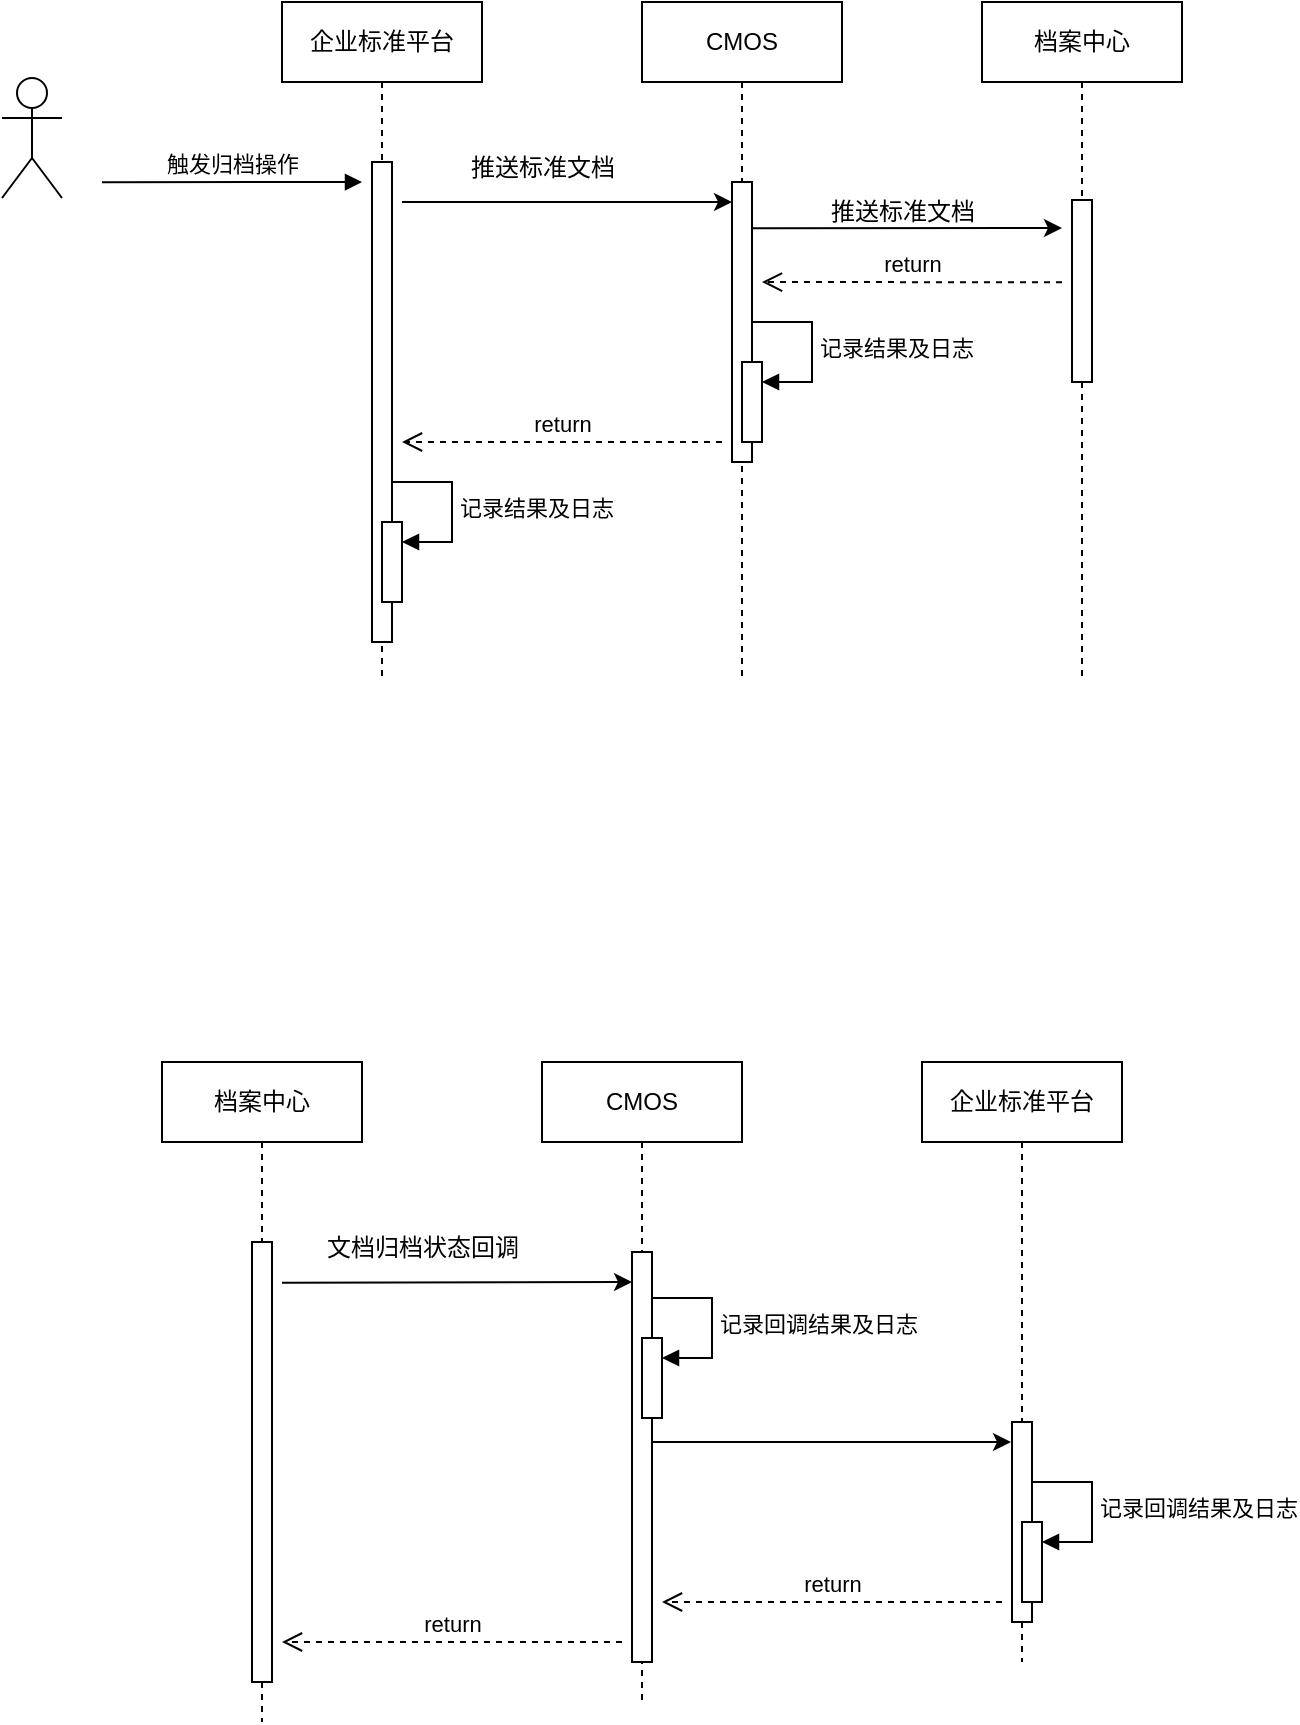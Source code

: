 <mxfile version="21.5.2" type="github">
  <diagram name="第 1 页" id="8ScQNb7gZ2gquOzPe0cO">
    <mxGraphModel dx="875" dy="478" grid="1" gridSize="10" guides="1" tooltips="1" connect="1" arrows="1" fold="1" page="1" pageScale="1" pageWidth="827" pageHeight="1169" math="0" shadow="0">
      <root>
        <mxCell id="0" />
        <mxCell id="1" parent="0" />
        <mxCell id="cy3HM_SIk4BT7eW4TDNs-2" value="企业标准平台" style="shape=umlLifeline;perimeter=lifelinePerimeter;whiteSpace=wrap;html=1;container=1;dropTarget=0;collapsible=0;recursiveResize=0;outlineConnect=0;portConstraint=eastwest;newEdgeStyle={&quot;edgeStyle&quot;:&quot;elbowEdgeStyle&quot;,&quot;elbow&quot;:&quot;vertical&quot;,&quot;curved&quot;:0,&quot;rounded&quot;:0};" vertex="1" parent="1">
          <mxGeometry x="200" y="170" width="100" height="340" as="geometry" />
        </mxCell>
        <mxCell id="cy3HM_SIk4BT7eW4TDNs-6" value="" style="html=1;points=[];perimeter=orthogonalPerimeter;outlineConnect=0;targetShapes=umlLifeline;portConstraint=eastwest;newEdgeStyle={&quot;edgeStyle&quot;:&quot;elbowEdgeStyle&quot;,&quot;elbow&quot;:&quot;vertical&quot;,&quot;curved&quot;:0,&quot;rounded&quot;:0};" vertex="1" parent="cy3HM_SIk4BT7eW4TDNs-2">
          <mxGeometry x="45" y="80" width="10" height="240" as="geometry" />
        </mxCell>
        <mxCell id="cy3HM_SIk4BT7eW4TDNs-26" value="" style="html=1;points=[];perimeter=orthogonalPerimeter;outlineConnect=0;targetShapes=umlLifeline;portConstraint=eastwest;newEdgeStyle={&quot;edgeStyle&quot;:&quot;elbowEdgeStyle&quot;,&quot;elbow&quot;:&quot;vertical&quot;,&quot;curved&quot;:0,&quot;rounded&quot;:0};" vertex="1" parent="cy3HM_SIk4BT7eW4TDNs-2">
          <mxGeometry x="50" y="260" width="10" height="40" as="geometry" />
        </mxCell>
        <mxCell id="cy3HM_SIk4BT7eW4TDNs-27" value="记录结果及日志" style="html=1;align=left;spacingLeft=2;endArrow=block;rounded=0;edgeStyle=orthogonalEdgeStyle;curved=0;rounded=0;" edge="1" target="cy3HM_SIk4BT7eW4TDNs-26" parent="cy3HM_SIk4BT7eW4TDNs-2">
          <mxGeometry relative="1" as="geometry">
            <mxPoint x="55" y="240" as="sourcePoint" />
            <Array as="points">
              <mxPoint x="85" y="270" />
            </Array>
            <mxPoint as="offset" />
          </mxGeometry>
        </mxCell>
        <mxCell id="cy3HM_SIk4BT7eW4TDNs-3" value="" style="shape=umlActor;verticalLabelPosition=bottom;verticalAlign=top;html=1;" vertex="1" parent="1">
          <mxGeometry x="60" y="208" width="30" height="60" as="geometry" />
        </mxCell>
        <mxCell id="cy3HM_SIk4BT7eW4TDNs-4" value="CMOS" style="shape=umlLifeline;perimeter=lifelinePerimeter;whiteSpace=wrap;html=1;container=1;dropTarget=0;collapsible=0;recursiveResize=0;outlineConnect=0;portConstraint=eastwest;newEdgeStyle={&quot;edgeStyle&quot;:&quot;elbowEdgeStyle&quot;,&quot;elbow&quot;:&quot;vertical&quot;,&quot;curved&quot;:0,&quot;rounded&quot;:0};" vertex="1" parent="1">
          <mxGeometry x="380" y="170" width="100" height="340" as="geometry" />
        </mxCell>
        <mxCell id="cy3HM_SIk4BT7eW4TDNs-7" value="" style="html=1;points=[];perimeter=orthogonalPerimeter;outlineConnect=0;targetShapes=umlLifeline;portConstraint=eastwest;newEdgeStyle={&quot;edgeStyle&quot;:&quot;elbowEdgeStyle&quot;,&quot;elbow&quot;:&quot;vertical&quot;,&quot;curved&quot;:0,&quot;rounded&quot;:0};" vertex="1" parent="cy3HM_SIk4BT7eW4TDNs-4">
          <mxGeometry x="45" y="90" width="10" height="140" as="geometry" />
        </mxCell>
        <mxCell id="cy3HM_SIk4BT7eW4TDNs-23" value="" style="html=1;points=[];perimeter=orthogonalPerimeter;outlineConnect=0;targetShapes=umlLifeline;portConstraint=eastwest;newEdgeStyle={&quot;edgeStyle&quot;:&quot;elbowEdgeStyle&quot;,&quot;elbow&quot;:&quot;vertical&quot;,&quot;curved&quot;:0,&quot;rounded&quot;:0};" vertex="1" parent="cy3HM_SIk4BT7eW4TDNs-4">
          <mxGeometry x="50" y="180" width="10" height="40" as="geometry" />
        </mxCell>
        <mxCell id="cy3HM_SIk4BT7eW4TDNs-24" value="记录结果及日志" style="html=1;align=left;spacingLeft=2;endArrow=block;rounded=0;edgeStyle=orthogonalEdgeStyle;curved=0;rounded=0;" edge="1" target="cy3HM_SIk4BT7eW4TDNs-23" parent="cy3HM_SIk4BT7eW4TDNs-4">
          <mxGeometry relative="1" as="geometry">
            <mxPoint x="55" y="160" as="sourcePoint" />
            <Array as="points">
              <mxPoint x="85" y="190" />
            </Array>
            <mxPoint as="offset" />
          </mxGeometry>
        </mxCell>
        <mxCell id="cy3HM_SIk4BT7eW4TDNs-5" value="档案中心" style="shape=umlLifeline;perimeter=lifelinePerimeter;whiteSpace=wrap;html=1;container=1;dropTarget=0;collapsible=0;recursiveResize=0;outlineConnect=0;portConstraint=eastwest;newEdgeStyle={&quot;edgeStyle&quot;:&quot;elbowEdgeStyle&quot;,&quot;elbow&quot;:&quot;vertical&quot;,&quot;curved&quot;:0,&quot;rounded&quot;:0};" vertex="1" parent="1">
          <mxGeometry x="550" y="170" width="100" height="340" as="geometry" />
        </mxCell>
        <mxCell id="cy3HM_SIk4BT7eW4TDNs-10" value="" style="html=1;points=[];perimeter=orthogonalPerimeter;outlineConnect=0;targetShapes=umlLifeline;portConstraint=eastwest;newEdgeStyle={&quot;edgeStyle&quot;:&quot;elbowEdgeStyle&quot;,&quot;elbow&quot;:&quot;vertical&quot;,&quot;curved&quot;:0,&quot;rounded&quot;:0};" vertex="1" parent="cy3HM_SIk4BT7eW4TDNs-5">
          <mxGeometry x="45" y="99" width="10" height="91" as="geometry" />
        </mxCell>
        <mxCell id="cy3HM_SIk4BT7eW4TDNs-8" style="edgeStyle=elbowEdgeStyle;rounded=0;orthogonalLoop=1;jettySize=auto;html=1;elbow=vertical;curved=0;" edge="1" parent="1">
          <mxGeometry relative="1" as="geometry">
            <mxPoint x="260" y="269.997" as="sourcePoint" />
            <mxPoint x="425" y="270.14" as="targetPoint" />
          </mxGeometry>
        </mxCell>
        <mxCell id="cy3HM_SIk4BT7eW4TDNs-9" value="推送标准文档" style="text;html=1;align=center;verticalAlign=middle;resizable=0;points=[];autosize=1;strokeColor=none;fillColor=none;" vertex="1" parent="1">
          <mxGeometry x="280" y="238" width="100" height="30" as="geometry" />
        </mxCell>
        <mxCell id="cy3HM_SIk4BT7eW4TDNs-11" style="edgeStyle=elbowEdgeStyle;rounded=0;orthogonalLoop=1;jettySize=auto;html=1;elbow=vertical;curved=0;" edge="1" parent="1">
          <mxGeometry relative="1" as="geometry">
            <mxPoint x="435" y="283.143" as="sourcePoint" />
            <mxPoint x="590" y="283" as="targetPoint" />
          </mxGeometry>
        </mxCell>
        <mxCell id="cy3HM_SIk4BT7eW4TDNs-12" value="推送标准文档" style="text;html=1;align=center;verticalAlign=middle;resizable=0;points=[];autosize=1;strokeColor=none;fillColor=none;" vertex="1" parent="1">
          <mxGeometry x="460" y="260" width="100" height="30" as="geometry" />
        </mxCell>
        <mxCell id="cy3HM_SIk4BT7eW4TDNs-13" value="return" style="html=1;verticalAlign=bottom;endArrow=open;dashed=1;endSize=8;edgeStyle=elbowEdgeStyle;elbow=vertical;curved=0;rounded=0;" edge="1" parent="1">
          <mxGeometry relative="1" as="geometry">
            <mxPoint x="590" y="310.14" as="sourcePoint" />
            <mxPoint x="440" y="310" as="targetPoint" />
          </mxGeometry>
        </mxCell>
        <mxCell id="cy3HM_SIk4BT7eW4TDNs-14" value="return" style="html=1;verticalAlign=bottom;endArrow=open;dashed=1;endSize=8;edgeStyle=elbowEdgeStyle;elbow=vertical;curved=0;rounded=0;" edge="1" parent="1">
          <mxGeometry relative="1" as="geometry">
            <mxPoint x="420" y="390" as="sourcePoint" />
            <mxPoint x="260" y="390" as="targetPoint" />
          </mxGeometry>
        </mxCell>
        <mxCell id="cy3HM_SIk4BT7eW4TDNs-19" value="触发归档操作" style="html=1;verticalAlign=bottom;endArrow=block;edgeStyle=elbowEdgeStyle;elbow=vertical;curved=0;rounded=0;" edge="1" parent="1">
          <mxGeometry width="80" relative="1" as="geometry">
            <mxPoint x="110" y="260.14" as="sourcePoint" />
            <mxPoint x="240" y="260" as="targetPoint" />
          </mxGeometry>
        </mxCell>
        <mxCell id="cy3HM_SIk4BT7eW4TDNs-29" value="档案中心" style="shape=umlLifeline;perimeter=lifelinePerimeter;whiteSpace=wrap;html=1;container=1;dropTarget=0;collapsible=0;recursiveResize=0;outlineConnect=0;portConstraint=eastwest;newEdgeStyle={&quot;edgeStyle&quot;:&quot;elbowEdgeStyle&quot;,&quot;elbow&quot;:&quot;vertical&quot;,&quot;curved&quot;:0,&quot;rounded&quot;:0};" vertex="1" parent="1">
          <mxGeometry x="140" y="700" width="100" height="330" as="geometry" />
        </mxCell>
        <mxCell id="cy3HM_SIk4BT7eW4TDNs-32" value="" style="html=1;points=[];perimeter=orthogonalPerimeter;outlineConnect=0;targetShapes=umlLifeline;portConstraint=eastwest;newEdgeStyle={&quot;edgeStyle&quot;:&quot;elbowEdgeStyle&quot;,&quot;elbow&quot;:&quot;vertical&quot;,&quot;curved&quot;:0,&quot;rounded&quot;:0};" vertex="1" parent="cy3HM_SIk4BT7eW4TDNs-29">
          <mxGeometry x="45" y="90" width="10" height="220" as="geometry" />
        </mxCell>
        <mxCell id="cy3HM_SIk4BT7eW4TDNs-30" value="CMOS" style="shape=umlLifeline;perimeter=lifelinePerimeter;whiteSpace=wrap;html=1;container=1;dropTarget=0;collapsible=0;recursiveResize=0;outlineConnect=0;portConstraint=eastwest;newEdgeStyle={&quot;edgeStyle&quot;:&quot;elbowEdgeStyle&quot;,&quot;elbow&quot;:&quot;vertical&quot;,&quot;curved&quot;:0,&quot;rounded&quot;:0};" vertex="1" parent="1">
          <mxGeometry x="330" y="700" width="100" height="320" as="geometry" />
        </mxCell>
        <mxCell id="cy3HM_SIk4BT7eW4TDNs-33" value="" style="html=1;points=[];perimeter=orthogonalPerimeter;outlineConnect=0;targetShapes=umlLifeline;portConstraint=eastwest;newEdgeStyle={&quot;edgeStyle&quot;:&quot;elbowEdgeStyle&quot;,&quot;elbow&quot;:&quot;vertical&quot;,&quot;curved&quot;:0,&quot;rounded&quot;:0};" vertex="1" parent="cy3HM_SIk4BT7eW4TDNs-30">
          <mxGeometry x="45" y="95" width="10" height="205" as="geometry" />
        </mxCell>
        <mxCell id="cy3HM_SIk4BT7eW4TDNs-46" value="" style="html=1;points=[];perimeter=orthogonalPerimeter;outlineConnect=0;targetShapes=umlLifeline;portConstraint=eastwest;newEdgeStyle={&quot;edgeStyle&quot;:&quot;elbowEdgeStyle&quot;,&quot;elbow&quot;:&quot;vertical&quot;,&quot;curved&quot;:0,&quot;rounded&quot;:0};" vertex="1" parent="cy3HM_SIk4BT7eW4TDNs-30">
          <mxGeometry x="50" y="138" width="10" height="40" as="geometry" />
        </mxCell>
        <mxCell id="cy3HM_SIk4BT7eW4TDNs-47" value="记录回调结果及日志" style="html=1;align=left;spacingLeft=2;endArrow=block;rounded=0;edgeStyle=orthogonalEdgeStyle;curved=0;rounded=0;" edge="1" target="cy3HM_SIk4BT7eW4TDNs-46" parent="cy3HM_SIk4BT7eW4TDNs-30">
          <mxGeometry relative="1" as="geometry">
            <mxPoint x="55" y="118" as="sourcePoint" />
            <Array as="points">
              <mxPoint x="85" y="148" />
            </Array>
          </mxGeometry>
        </mxCell>
        <mxCell id="cy3HM_SIk4BT7eW4TDNs-31" value="企业标准平台" style="shape=umlLifeline;perimeter=lifelinePerimeter;whiteSpace=wrap;html=1;container=1;dropTarget=0;collapsible=0;recursiveResize=0;outlineConnect=0;portConstraint=eastwest;newEdgeStyle={&quot;edgeStyle&quot;:&quot;elbowEdgeStyle&quot;,&quot;elbow&quot;:&quot;vertical&quot;,&quot;curved&quot;:0,&quot;rounded&quot;:0};" vertex="1" parent="1">
          <mxGeometry x="520" y="700" width="100" height="300" as="geometry" />
        </mxCell>
        <mxCell id="cy3HM_SIk4BT7eW4TDNs-38" value="" style="html=1;points=[];perimeter=orthogonalPerimeter;outlineConnect=0;targetShapes=umlLifeline;portConstraint=eastwest;newEdgeStyle={&quot;edgeStyle&quot;:&quot;elbowEdgeStyle&quot;,&quot;elbow&quot;:&quot;vertical&quot;,&quot;curved&quot;:0,&quot;rounded&quot;:0};" vertex="1" parent="cy3HM_SIk4BT7eW4TDNs-31">
          <mxGeometry x="45" y="180" width="10" height="100" as="geometry" />
        </mxCell>
        <mxCell id="cy3HM_SIk4BT7eW4TDNs-44" value="" style="html=1;points=[];perimeter=orthogonalPerimeter;outlineConnect=0;targetShapes=umlLifeline;portConstraint=eastwest;newEdgeStyle={&quot;edgeStyle&quot;:&quot;elbowEdgeStyle&quot;,&quot;elbow&quot;:&quot;vertical&quot;,&quot;curved&quot;:0,&quot;rounded&quot;:0};" vertex="1" parent="cy3HM_SIk4BT7eW4TDNs-31">
          <mxGeometry x="50" y="230" width="10" height="40" as="geometry" />
        </mxCell>
        <mxCell id="cy3HM_SIk4BT7eW4TDNs-45" value="记录回调结果及日志" style="html=1;align=left;spacingLeft=2;endArrow=block;rounded=0;edgeStyle=orthogonalEdgeStyle;curved=0;rounded=0;" edge="1" target="cy3HM_SIk4BT7eW4TDNs-44" parent="cy3HM_SIk4BT7eW4TDNs-31">
          <mxGeometry relative="1" as="geometry">
            <mxPoint x="55" y="210" as="sourcePoint" />
            <Array as="points">
              <mxPoint x="85" y="240" />
            </Array>
            <mxPoint as="offset" />
          </mxGeometry>
        </mxCell>
        <mxCell id="cy3HM_SIk4BT7eW4TDNs-36" style="edgeStyle=elbowEdgeStyle;rounded=0;orthogonalLoop=1;jettySize=auto;html=1;elbow=vertical;curved=0;" edge="1" parent="1">
          <mxGeometry relative="1" as="geometry">
            <mxPoint x="200" y="810.333" as="sourcePoint" />
            <mxPoint x="375" y="810" as="targetPoint" />
          </mxGeometry>
        </mxCell>
        <mxCell id="cy3HM_SIk4BT7eW4TDNs-37" value="文档归档状态回调" style="text;html=1;align=center;verticalAlign=middle;resizable=0;points=[];autosize=1;strokeColor=none;fillColor=none;" vertex="1" parent="1">
          <mxGeometry x="210" y="778" width="120" height="30" as="geometry" />
        </mxCell>
        <mxCell id="cy3HM_SIk4BT7eW4TDNs-42" style="edgeStyle=elbowEdgeStyle;rounded=0;orthogonalLoop=1;jettySize=auto;html=1;elbow=vertical;curved=0;" edge="1" parent="1" source="cy3HM_SIk4BT7eW4TDNs-33">
          <mxGeometry relative="1" as="geometry">
            <mxPoint x="390" y="890" as="sourcePoint" />
            <mxPoint x="564.5" y="890.003" as="targetPoint" />
          </mxGeometry>
        </mxCell>
        <mxCell id="cy3HM_SIk4BT7eW4TDNs-48" value="return" style="html=1;verticalAlign=bottom;endArrow=open;dashed=1;endSize=8;edgeStyle=elbowEdgeStyle;elbow=vertical;curved=0;rounded=0;" edge="1" parent="1">
          <mxGeometry relative="1" as="geometry">
            <mxPoint x="560" y="970" as="sourcePoint" />
            <mxPoint x="390" y="970" as="targetPoint" />
          </mxGeometry>
        </mxCell>
        <mxCell id="cy3HM_SIk4BT7eW4TDNs-49" value="return" style="html=1;verticalAlign=bottom;endArrow=open;dashed=1;endSize=8;edgeStyle=elbowEdgeStyle;elbow=vertical;curved=0;rounded=0;" edge="1" parent="1">
          <mxGeometry relative="1" as="geometry">
            <mxPoint x="370" y="990" as="sourcePoint" />
            <mxPoint x="200" y="990" as="targetPoint" />
          </mxGeometry>
        </mxCell>
      </root>
    </mxGraphModel>
  </diagram>
</mxfile>
